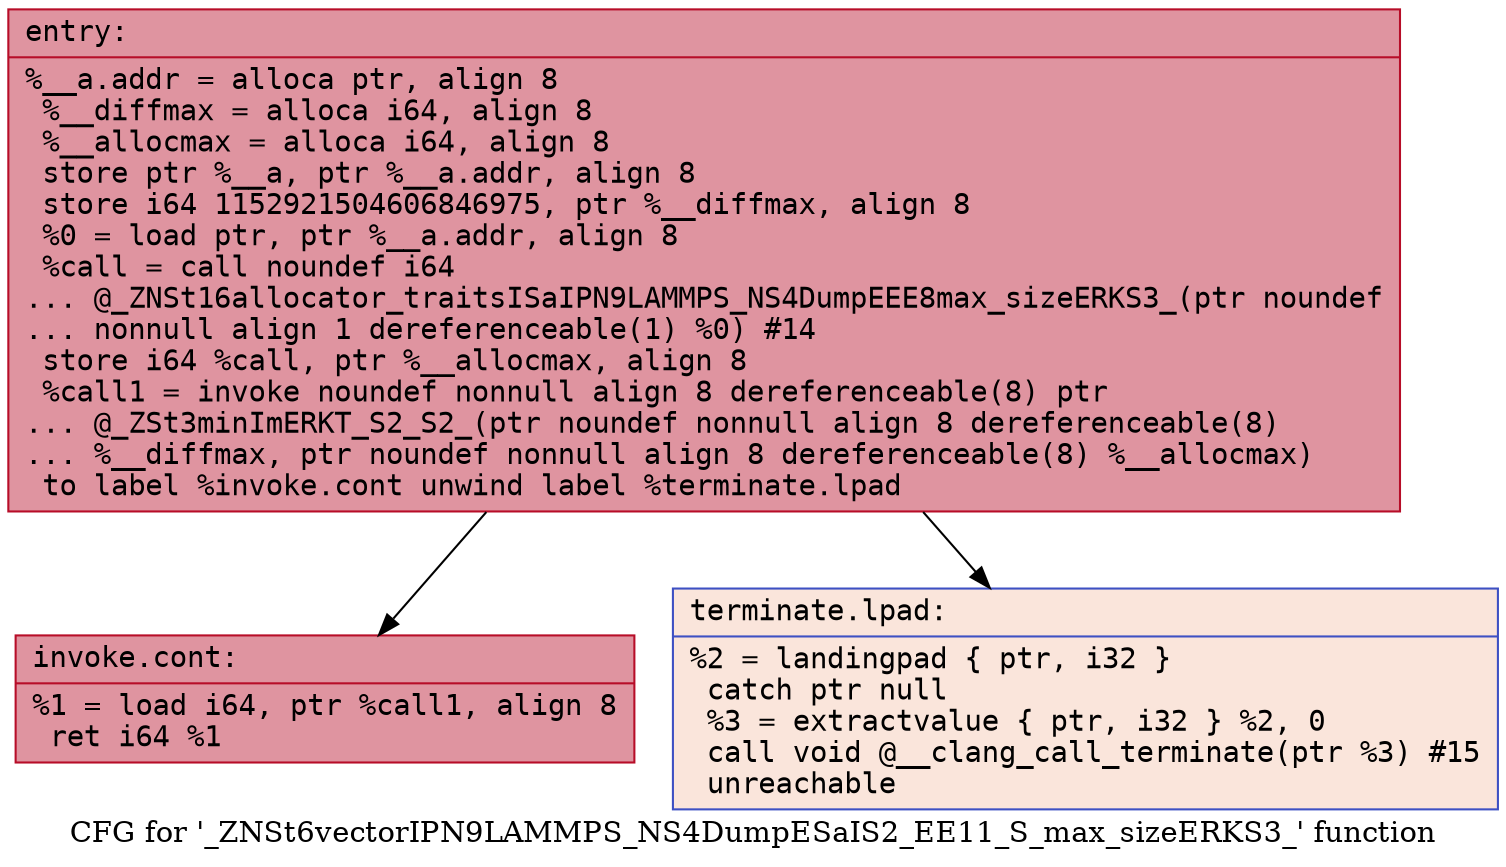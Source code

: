digraph "CFG for '_ZNSt6vectorIPN9LAMMPS_NS4DumpESaIS2_EE11_S_max_sizeERKS3_' function" {
	label="CFG for '_ZNSt6vectorIPN9LAMMPS_NS4DumpESaIS2_EE11_S_max_sizeERKS3_' function";

	Node0x559d9a38fe80 [shape=record,color="#b70d28ff", style=filled, fillcolor="#b70d2870" fontname="Courier",label="{entry:\l|  %__a.addr = alloca ptr, align 8\l  %__diffmax = alloca i64, align 8\l  %__allocmax = alloca i64, align 8\l  store ptr %__a, ptr %__a.addr, align 8\l  store i64 1152921504606846975, ptr %__diffmax, align 8\l  %0 = load ptr, ptr %__a.addr, align 8\l  %call = call noundef i64\l... @_ZNSt16allocator_traitsISaIPN9LAMMPS_NS4DumpEEE8max_sizeERKS3_(ptr noundef\l... nonnull align 1 dereferenceable(1) %0) #14\l  store i64 %call, ptr %__allocmax, align 8\l  %call1 = invoke noundef nonnull align 8 dereferenceable(8) ptr\l... @_ZSt3minImERKT_S2_S2_(ptr noundef nonnull align 8 dereferenceable(8)\l... %__diffmax, ptr noundef nonnull align 8 dereferenceable(8) %__allocmax)\l          to label %invoke.cont unwind label %terminate.lpad\l}"];
	Node0x559d9a38fe80 -> Node0x559d9a390210[tooltip="entry -> invoke.cont\nProbability 100.00%" ];
	Node0x559d9a38fe80 -> Node0x559d9a390b30[tooltip="entry -> terminate.lpad\nProbability 0.00%" ];
	Node0x559d9a390210 [shape=record,color="#b70d28ff", style=filled, fillcolor="#b70d2870" fontname="Courier",label="{invoke.cont:\l|  %1 = load i64, ptr %call1, align 8\l  ret i64 %1\l}"];
	Node0x559d9a390b30 [shape=record,color="#3d50c3ff", style=filled, fillcolor="#f4c5ad70" fontname="Courier",label="{terminate.lpad:\l|  %2 = landingpad \{ ptr, i32 \}\l          catch ptr null\l  %3 = extractvalue \{ ptr, i32 \} %2, 0\l  call void @__clang_call_terminate(ptr %3) #15\l  unreachable\l}"];
}

